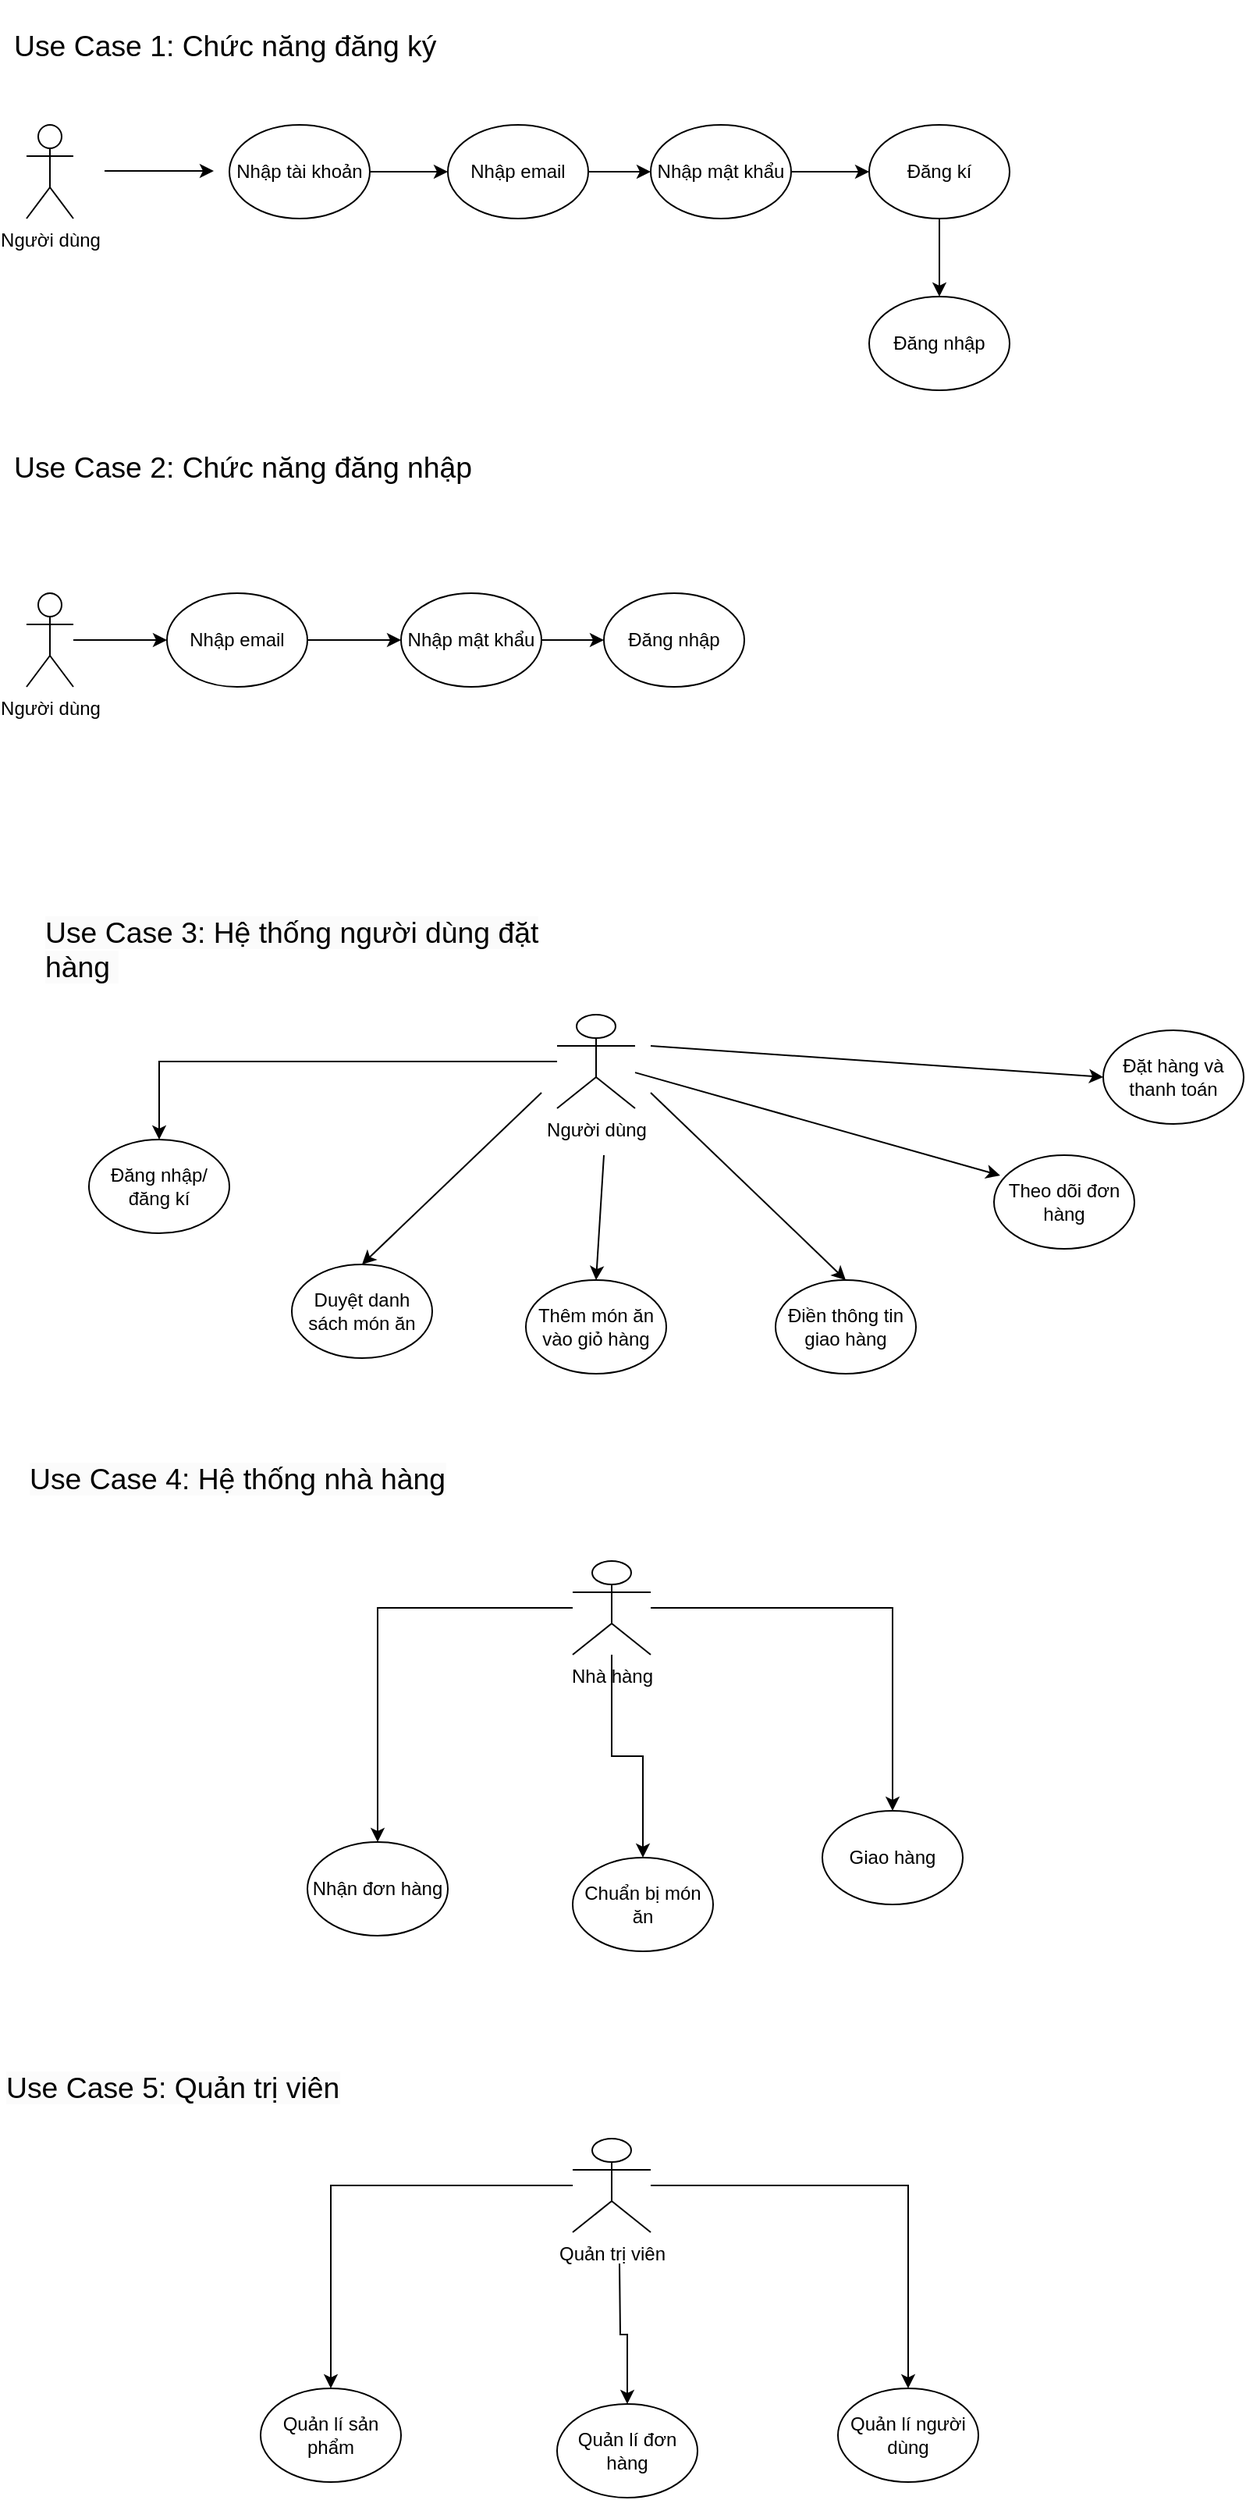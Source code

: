 <mxfile version="26.0.16">
  <diagram name="Trang-1" id="bOQk1fRV0pWDaeN0HmUr">
    <mxGraphModel dx="1224" dy="556" grid="1" gridSize="10" guides="1" tooltips="1" connect="1" arrows="1" fold="1" page="1" pageScale="1" pageWidth="827" pageHeight="1169" math="0" shadow="0">
      <root>
        <mxCell id="0" />
        <mxCell id="1" parent="0" />
        <mxCell id="YU98t2p64R-gsEzCMt---4" value="Người dùng" style="shape=umlActor;verticalLabelPosition=bottom;verticalAlign=top;html=1;outlineConnect=0;" vertex="1" parent="1">
          <mxGeometry x="30" y="150" width="30" height="60" as="geometry" />
        </mxCell>
        <mxCell id="YU98t2p64R-gsEzCMt---6" value="" style="endArrow=classic;html=1;rounded=0;" edge="1" parent="1">
          <mxGeometry width="50" height="50" relative="1" as="geometry">
            <mxPoint x="80" y="179.5" as="sourcePoint" />
            <mxPoint x="150" y="179.5" as="targetPoint" />
          </mxGeometry>
        </mxCell>
        <mxCell id="YU98t2p64R-gsEzCMt---7" value="Nhập tài khoản" style="ellipse;whiteSpace=wrap;html=1;" vertex="1" parent="1">
          <mxGeometry x="160" y="150" width="90" height="60" as="geometry" />
        </mxCell>
        <mxCell id="YU98t2p64R-gsEzCMt---8" value="" style="endArrow=classic;html=1;rounded=0;exitX=1;exitY=0.5;exitDx=0;exitDy=0;" edge="1" parent="1" source="YU98t2p64R-gsEzCMt---7">
          <mxGeometry width="50" height="50" relative="1" as="geometry">
            <mxPoint x="260" y="180" as="sourcePoint" />
            <mxPoint x="300" y="180" as="targetPoint" />
          </mxGeometry>
        </mxCell>
        <mxCell id="YU98t2p64R-gsEzCMt---15" value="" style="edgeStyle=orthogonalEdgeStyle;rounded=0;orthogonalLoop=1;jettySize=auto;html=1;" edge="1" parent="1" source="YU98t2p64R-gsEzCMt---10" target="YU98t2p64R-gsEzCMt---13">
          <mxGeometry relative="1" as="geometry" />
        </mxCell>
        <mxCell id="YU98t2p64R-gsEzCMt---10" value="Nhập email" style="ellipse;whiteSpace=wrap;html=1;" vertex="1" parent="1">
          <mxGeometry x="300" y="150" width="90" height="60" as="geometry" />
        </mxCell>
        <mxCell id="YU98t2p64R-gsEzCMt---17" value="" style="edgeStyle=orthogonalEdgeStyle;rounded=0;orthogonalLoop=1;jettySize=auto;html=1;" edge="1" parent="1" source="YU98t2p64R-gsEzCMt---13" target="YU98t2p64R-gsEzCMt---16">
          <mxGeometry relative="1" as="geometry" />
        </mxCell>
        <mxCell id="YU98t2p64R-gsEzCMt---13" value="Nhập mật khẩu" style="ellipse;whiteSpace=wrap;html=1;" vertex="1" parent="1">
          <mxGeometry x="430" y="150" width="90" height="60" as="geometry" />
        </mxCell>
        <mxCell id="YU98t2p64R-gsEzCMt---19" value="" style="edgeStyle=orthogonalEdgeStyle;rounded=0;orthogonalLoop=1;jettySize=auto;html=1;" edge="1" parent="1" source="YU98t2p64R-gsEzCMt---16" target="YU98t2p64R-gsEzCMt---18">
          <mxGeometry relative="1" as="geometry" />
        </mxCell>
        <mxCell id="YU98t2p64R-gsEzCMt---16" value="Đăng kí" style="ellipse;whiteSpace=wrap;html=1;" vertex="1" parent="1">
          <mxGeometry x="570" y="150" width="90" height="60" as="geometry" />
        </mxCell>
        <mxCell id="YU98t2p64R-gsEzCMt---18" value="Đăng nhập" style="ellipse;whiteSpace=wrap;html=1;" vertex="1" parent="1">
          <mxGeometry x="570" y="260" width="90" height="60" as="geometry" />
        </mxCell>
        <mxCell id="YU98t2p64R-gsEzCMt---20" value="&lt;p class=&quot;MsoNormal&quot;&gt;&lt;span style=&quot;font-size:14.0pt&quot;&gt;Use Case 1: Chức năng đăng ký&lt;/span&gt;&lt;/p&gt;" style="text;whiteSpace=wrap;html=1;" vertex="1" parent="1">
          <mxGeometry x="20" y="70" width="300" height="70" as="geometry" />
        </mxCell>
        <mxCell id="YU98t2p64R-gsEzCMt---21" value="&lt;p class=&quot;MsoNormal&quot;&gt;&lt;span style=&quot;font-size:14.0pt&quot;&gt;Use Case 2: Chức năng đăng nhập&lt;br&gt;&lt;/span&gt;&lt;/p&gt;" style="text;whiteSpace=wrap;html=1;" vertex="1" parent="1">
          <mxGeometry x="20" y="340" width="380" height="90" as="geometry" />
        </mxCell>
        <mxCell id="YU98t2p64R-gsEzCMt---25" value="" style="edgeStyle=orthogonalEdgeStyle;rounded=0;orthogonalLoop=1;jettySize=auto;html=1;" edge="1" parent="1" source="YU98t2p64R-gsEzCMt---23" target="YU98t2p64R-gsEzCMt---24">
          <mxGeometry relative="1" as="geometry" />
        </mxCell>
        <mxCell id="YU98t2p64R-gsEzCMt---23" value="Người dùng" style="shape=umlActor;verticalLabelPosition=bottom;verticalAlign=top;html=1;outlineConnect=0;" vertex="1" parent="1">
          <mxGeometry x="30" y="450" width="30" height="60" as="geometry" />
        </mxCell>
        <mxCell id="YU98t2p64R-gsEzCMt---27" value="" style="edgeStyle=orthogonalEdgeStyle;rounded=0;orthogonalLoop=1;jettySize=auto;html=1;" edge="1" parent="1" source="YU98t2p64R-gsEzCMt---24" target="YU98t2p64R-gsEzCMt---26">
          <mxGeometry relative="1" as="geometry" />
        </mxCell>
        <mxCell id="YU98t2p64R-gsEzCMt---24" value="Nhập email" style="ellipse;whiteSpace=wrap;html=1;" vertex="1" parent="1">
          <mxGeometry x="120" y="450" width="90" height="60" as="geometry" />
        </mxCell>
        <mxCell id="YU98t2p64R-gsEzCMt---29" value="" style="edgeStyle=orthogonalEdgeStyle;rounded=0;orthogonalLoop=1;jettySize=auto;html=1;" edge="1" parent="1" source="YU98t2p64R-gsEzCMt---26" target="YU98t2p64R-gsEzCMt---28">
          <mxGeometry relative="1" as="geometry" />
        </mxCell>
        <mxCell id="YU98t2p64R-gsEzCMt---26" value="Nhập mật khẩu" style="ellipse;whiteSpace=wrap;html=1;" vertex="1" parent="1">
          <mxGeometry x="270" y="450" width="90" height="60" as="geometry" />
        </mxCell>
        <mxCell id="YU98t2p64R-gsEzCMt---28" value="Đăng nhập" style="ellipse;whiteSpace=wrap;html=1;" vertex="1" parent="1">
          <mxGeometry x="400" y="450" width="90" height="60" as="geometry" />
        </mxCell>
        <mxCell id="YU98t2p64R-gsEzCMt---30" value="&lt;span style=&quot;color: rgb(0, 0, 0); font-family: Helvetica; font-size: 18.667px; font-style: normal; font-variant-ligatures: normal; font-variant-caps: normal; font-weight: 400; letter-spacing: normal; orphans: 2; text-align: left; text-indent: 0px; text-transform: none; widows: 2; word-spacing: 0px; -webkit-text-stroke-width: 0px; white-space: normal; background-color: rgb(251, 251, 251); text-decoration-thickness: initial; text-decoration-style: initial; text-decoration-color: initial; float: none; display: inline !important;&quot;&gt;Use Case 3: Hệ thống người dùng đặt hàng&amp;nbsp;&lt;/span&gt;" style="text;whiteSpace=wrap;html=1;" vertex="1" parent="1">
          <mxGeometry x="40" y="650" width="330" height="50" as="geometry" />
        </mxCell>
        <mxCell id="YU98t2p64R-gsEzCMt---45" style="edgeStyle=orthogonalEdgeStyle;rounded=0;orthogonalLoop=1;jettySize=auto;html=1;entryX=0.5;entryY=0;entryDx=0;entryDy=0;" edge="1" parent="1" source="YU98t2p64R-gsEzCMt---31" target="YU98t2p64R-gsEzCMt---39">
          <mxGeometry relative="1" as="geometry">
            <mxPoint x="120" y="790" as="targetPoint" />
          </mxGeometry>
        </mxCell>
        <mxCell id="YU98t2p64R-gsEzCMt---31" value="Người dùng" style="shape=umlActor;verticalLabelPosition=bottom;verticalAlign=top;html=1;outlineConnect=0;" vertex="1" parent="1">
          <mxGeometry x="370" y="720" width="50" height="60" as="geometry" />
        </mxCell>
        <mxCell id="YU98t2p64R-gsEzCMt---39" value="Đăng nhập/ đăng kí" style="ellipse;whiteSpace=wrap;html=1;" vertex="1" parent="1">
          <mxGeometry x="70" y="800" width="90" height="60" as="geometry" />
        </mxCell>
        <mxCell id="YU98t2p64R-gsEzCMt---40" value="Duyệt danh sách món ăn" style="ellipse;whiteSpace=wrap;html=1;" vertex="1" parent="1">
          <mxGeometry x="200" y="880" width="90" height="60" as="geometry" />
        </mxCell>
        <mxCell id="YU98t2p64R-gsEzCMt---41" value="Thêm món ăn vào giỏ hàng" style="ellipse;whiteSpace=wrap;html=1;" vertex="1" parent="1">
          <mxGeometry x="350" y="890" width="90" height="60" as="geometry" />
        </mxCell>
        <mxCell id="YU98t2p64R-gsEzCMt---42" value="Điền thông tin giao hàng" style="ellipse;whiteSpace=wrap;html=1;" vertex="1" parent="1">
          <mxGeometry x="510" y="890" width="90" height="60" as="geometry" />
        </mxCell>
        <mxCell id="YU98t2p64R-gsEzCMt---43" value="Đặt hàng và thanh toán" style="ellipse;whiteSpace=wrap;html=1;" vertex="1" parent="1">
          <mxGeometry x="720" y="730" width="90" height="60" as="geometry" />
        </mxCell>
        <mxCell id="YU98t2p64R-gsEzCMt---44" value="Theo dõi đơn hàng" style="ellipse;whiteSpace=wrap;html=1;" vertex="1" parent="1">
          <mxGeometry x="650" y="810" width="90" height="60" as="geometry" />
        </mxCell>
        <mxCell id="YU98t2p64R-gsEzCMt---46" value="" style="endArrow=classic;html=1;rounded=0;entryX=0.5;entryY=0;entryDx=0;entryDy=0;" edge="1" parent="1" target="YU98t2p64R-gsEzCMt---40">
          <mxGeometry width="50" height="50" relative="1" as="geometry">
            <mxPoint x="360" y="770" as="sourcePoint" />
            <mxPoint x="260" y="870" as="targetPoint" />
          </mxGeometry>
        </mxCell>
        <mxCell id="YU98t2p64R-gsEzCMt---47" value="" style="endArrow=classic;html=1;rounded=0;entryX=0.5;entryY=0;entryDx=0;entryDy=0;" edge="1" parent="1" target="YU98t2p64R-gsEzCMt---41">
          <mxGeometry width="50" height="50" relative="1" as="geometry">
            <mxPoint x="400" y="810" as="sourcePoint" />
            <mxPoint x="440" y="720" as="targetPoint" />
          </mxGeometry>
        </mxCell>
        <mxCell id="YU98t2p64R-gsEzCMt---48" value="" style="endArrow=classic;html=1;rounded=0;entryX=0.5;entryY=0;entryDx=0;entryDy=0;" edge="1" parent="1" target="YU98t2p64R-gsEzCMt---42">
          <mxGeometry width="50" height="50" relative="1" as="geometry">
            <mxPoint x="430" y="770" as="sourcePoint" />
            <mxPoint x="440" y="720" as="targetPoint" />
          </mxGeometry>
        </mxCell>
        <mxCell id="YU98t2p64R-gsEzCMt---49" value="" style="endArrow=classic;html=1;rounded=0;entryX=0.044;entryY=0.217;entryDx=0;entryDy=0;entryPerimeter=0;" edge="1" parent="1" source="YU98t2p64R-gsEzCMt---31" target="YU98t2p64R-gsEzCMt---44">
          <mxGeometry width="50" height="50" relative="1" as="geometry">
            <mxPoint x="390" y="770" as="sourcePoint" />
            <mxPoint x="440" y="720" as="targetPoint" />
          </mxGeometry>
        </mxCell>
        <mxCell id="YU98t2p64R-gsEzCMt---50" value="" style="endArrow=classic;html=1;rounded=0;entryX=0;entryY=0.5;entryDx=0;entryDy=0;" edge="1" parent="1" target="YU98t2p64R-gsEzCMt---43">
          <mxGeometry width="50" height="50" relative="1" as="geometry">
            <mxPoint x="430" y="740" as="sourcePoint" />
            <mxPoint x="440" y="720" as="targetPoint" />
          </mxGeometry>
        </mxCell>
        <mxCell id="YU98t2p64R-gsEzCMt---51" value="&lt;span style=&quot;color: rgb(0, 0, 0); font-family: Helvetica; font-size: 18.667px; font-style: normal; font-variant-ligatures: normal; font-variant-caps: normal; font-weight: 400; letter-spacing: normal; orphans: 2; text-align: left; text-indent: 0px; text-transform: none; widows: 2; word-spacing: 0px; -webkit-text-stroke-width: 0px; white-space: normal; background-color: rgb(251, 251, 251); text-decoration-thickness: initial; text-decoration-style: initial; text-decoration-color: initial; float: none; display: inline !important;&quot;&gt;Use Case 4: Hệ thống nhà hàng&lt;/span&gt;" style="text;whiteSpace=wrap;html=1;" vertex="1" parent="1">
          <mxGeometry x="30" y="1000" width="400" height="50" as="geometry" />
        </mxCell>
        <mxCell id="YU98t2p64R-gsEzCMt---57" style="edgeStyle=orthogonalEdgeStyle;rounded=0;orthogonalLoop=1;jettySize=auto;html=1;entryX=0.5;entryY=0;entryDx=0;entryDy=0;" edge="1" parent="1" source="YU98t2p64R-gsEzCMt---52" target="YU98t2p64R-gsEzCMt---53">
          <mxGeometry relative="1" as="geometry" />
        </mxCell>
        <mxCell id="YU98t2p64R-gsEzCMt---58" style="edgeStyle=orthogonalEdgeStyle;rounded=0;orthogonalLoop=1;jettySize=auto;html=1;entryX=0.5;entryY=0;entryDx=0;entryDy=0;" edge="1" parent="1" source="YU98t2p64R-gsEzCMt---52" target="YU98t2p64R-gsEzCMt---54">
          <mxGeometry relative="1" as="geometry" />
        </mxCell>
        <mxCell id="YU98t2p64R-gsEzCMt---59" style="edgeStyle=orthogonalEdgeStyle;rounded=0;orthogonalLoop=1;jettySize=auto;html=1;entryX=0.5;entryY=0;entryDx=0;entryDy=0;" edge="1" parent="1" source="YU98t2p64R-gsEzCMt---52" target="YU98t2p64R-gsEzCMt---55">
          <mxGeometry relative="1" as="geometry" />
        </mxCell>
        <mxCell id="YU98t2p64R-gsEzCMt---52" value="Nhà hàng" style="shape=umlActor;verticalLabelPosition=bottom;verticalAlign=top;html=1;outlineConnect=0;" vertex="1" parent="1">
          <mxGeometry x="380" y="1070" width="50" height="60" as="geometry" />
        </mxCell>
        <mxCell id="YU98t2p64R-gsEzCMt---53" value="Nhận đơn hàng" style="ellipse;whiteSpace=wrap;html=1;" vertex="1" parent="1">
          <mxGeometry x="210" y="1250" width="90" height="60" as="geometry" />
        </mxCell>
        <mxCell id="YU98t2p64R-gsEzCMt---54" value="Chuẩn bị món ăn" style="ellipse;whiteSpace=wrap;html=1;" vertex="1" parent="1">
          <mxGeometry x="380" y="1260" width="90" height="60" as="geometry" />
        </mxCell>
        <mxCell id="YU98t2p64R-gsEzCMt---55" value="Giao hàng" style="ellipse;whiteSpace=wrap;html=1;" vertex="1" parent="1">
          <mxGeometry x="540" y="1230" width="90" height="60" as="geometry" />
        </mxCell>
        <mxCell id="YU98t2p64R-gsEzCMt---60" value="&lt;span style=&quot;color: rgb(0, 0, 0); font-family: Helvetica; font-size: 18.667px; font-style: normal; font-variant-ligatures: normal; font-variant-caps: normal; font-weight: 400; letter-spacing: normal; orphans: 2; text-align: left; text-indent: 0px; text-transform: none; widows: 2; word-spacing: 0px; -webkit-text-stroke-width: 0px; white-space: normal; background-color: rgb(251, 251, 251); text-decoration-thickness: initial; text-decoration-style: initial; text-decoration-color: initial; float: none; display: inline !important;&quot;&gt;Use Case 5: Quản trị viên&lt;/span&gt;" style="text;whiteSpace=wrap;html=1;" vertex="1" parent="1">
          <mxGeometry x="15" y="1390" width="300" height="50" as="geometry" />
        </mxCell>
        <mxCell id="YU98t2p64R-gsEzCMt---68" style="edgeStyle=orthogonalEdgeStyle;rounded=0;orthogonalLoop=1;jettySize=auto;html=1;entryX=0.5;entryY=0;entryDx=0;entryDy=0;" edge="1" parent="1" source="YU98t2p64R-gsEzCMt---66" target="YU98t2p64R-gsEzCMt---67">
          <mxGeometry relative="1" as="geometry" />
        </mxCell>
        <mxCell id="YU98t2p64R-gsEzCMt---71" style="edgeStyle=orthogonalEdgeStyle;rounded=0;orthogonalLoop=1;jettySize=auto;html=1;entryX=0.5;entryY=0;entryDx=0;entryDy=0;" edge="1" parent="1" target="YU98t2p64R-gsEzCMt---69">
          <mxGeometry relative="1" as="geometry">
            <mxPoint x="410" y="1520" as="sourcePoint" />
          </mxGeometry>
        </mxCell>
        <mxCell id="YU98t2p64R-gsEzCMt---72" style="edgeStyle=orthogonalEdgeStyle;rounded=0;orthogonalLoop=1;jettySize=auto;html=1;entryX=0.5;entryY=0;entryDx=0;entryDy=0;" edge="1" parent="1" source="YU98t2p64R-gsEzCMt---66" target="YU98t2p64R-gsEzCMt---70">
          <mxGeometry relative="1" as="geometry" />
        </mxCell>
        <mxCell id="YU98t2p64R-gsEzCMt---66" value="Quản trị viên" style="shape=umlActor;verticalLabelPosition=bottom;verticalAlign=top;html=1;outlineConnect=0;" vertex="1" parent="1">
          <mxGeometry x="380" y="1440" width="50" height="60" as="geometry" />
        </mxCell>
        <mxCell id="YU98t2p64R-gsEzCMt---67" value="Quản lí sản phẩm" style="ellipse;whiteSpace=wrap;html=1;" vertex="1" parent="1">
          <mxGeometry x="180" y="1600" width="90" height="60" as="geometry" />
        </mxCell>
        <mxCell id="YU98t2p64R-gsEzCMt---69" value="Quản lí đơn hàng" style="ellipse;whiteSpace=wrap;html=1;" vertex="1" parent="1">
          <mxGeometry x="370" y="1610" width="90" height="60" as="geometry" />
        </mxCell>
        <mxCell id="YU98t2p64R-gsEzCMt---70" value="Quản lí người dùng" style="ellipse;whiteSpace=wrap;html=1;" vertex="1" parent="1">
          <mxGeometry x="550" y="1600" width="90" height="60" as="geometry" />
        </mxCell>
      </root>
    </mxGraphModel>
  </diagram>
</mxfile>
